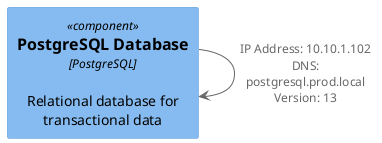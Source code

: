 @startuml 

!include <C4/C4_Component>

Component(postgresql_db, "PostgreSQL Database", "PostgreSQL", "Relational database for transactional data")
postgresql_db -> postgresql_db : "IP Address: 10.10.1.102\nDNS: postgresql.prod.local\nVersion: 13"

@enduml

